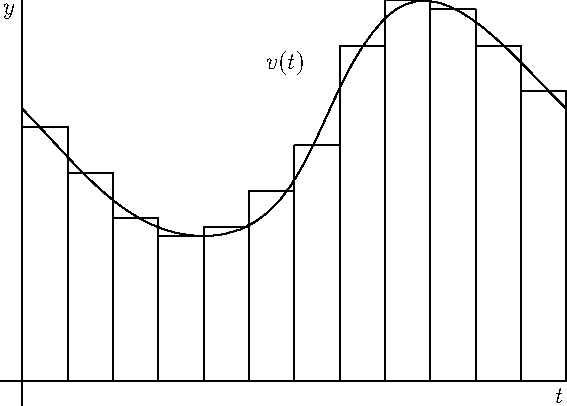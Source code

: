 size(10cm);
import graph;
xaxis("$t$");
yaxis("$y$");
draw((0,3){SE}..{E}(2,1.6){E}..{NE}(4,4){NE}..{SE}(6,3));
label("$v(t)$",(2.9,3.3),N);
draw((0,2.8)--(0.5,2.8)--(0.5,0));
draw((0.5,2.3)--(1,2.3)--(1,0));
draw((1,1.8)--(1.5,1.8)--(1.5,0));
draw((1.5,1.6)--(2,1.6));
draw((2,0)--(2,1.7)--(2.5,1.7));
draw((2.5,0)--(2.5,2.1)--(3,2.1));
draw((3,0)--(3,2.6)--(3.5,2.6));
draw((3.5,0)--(3.5,3.7)--(4,3.7));
draw((4,0)--(4,4.2)--(4.5,4.2)--(4.5,0));
draw((4.5,4.1)--(5,4.1)--(5,0));
draw((5,3.7)--(5.5,3.7)--(5.5,0));
draw((5.5,3.2)--(6,3.2)--(6,0));
